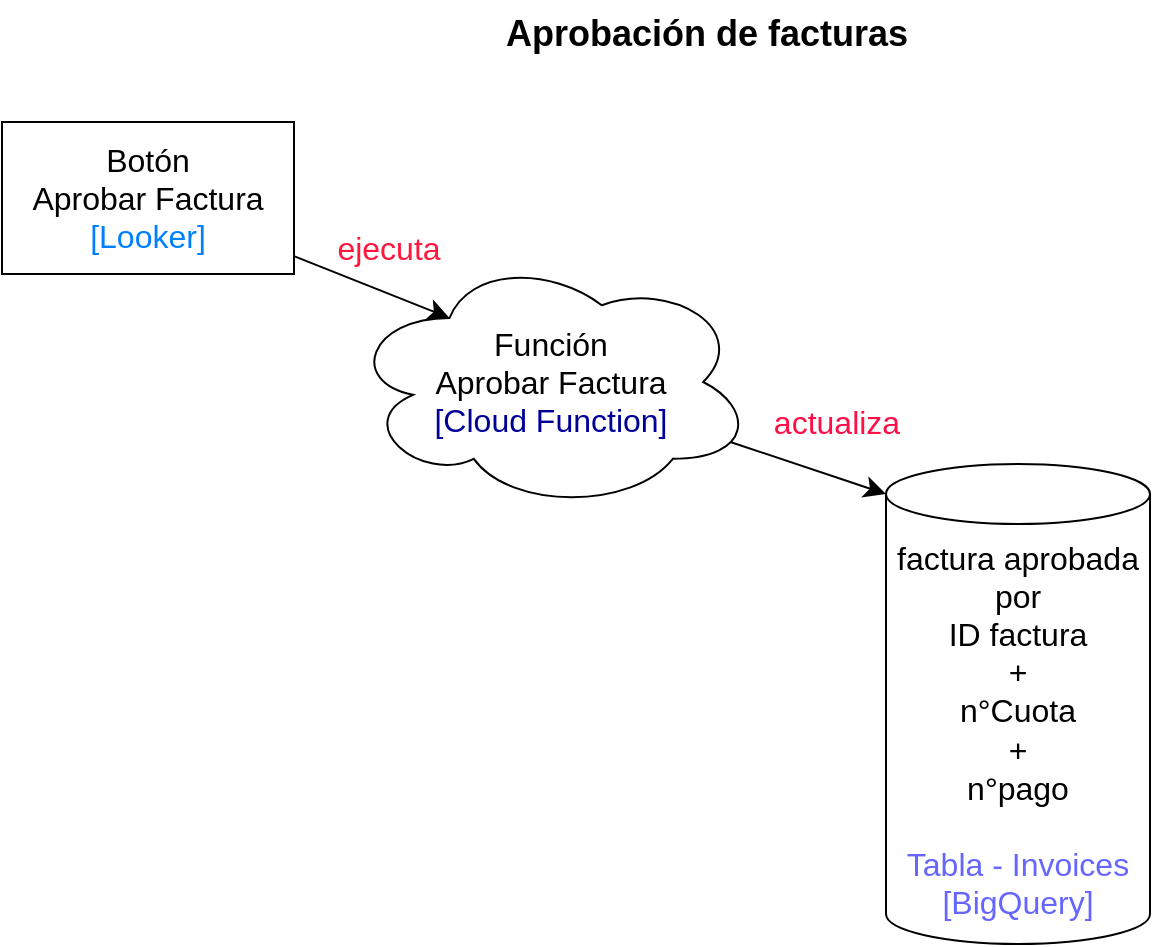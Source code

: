<mxfile version="21.1.7" type="device">
  <diagram id="adZzISo7xGxe_SIeWnMA" name="approve_inv">
    <mxGraphModel dx="1280" dy="940" grid="0" gridSize="10" guides="1" tooltips="1" connect="1" arrows="1" fold="1" page="0" pageScale="1" pageWidth="827" pageHeight="1169" math="0" shadow="0">
      <root>
        <mxCell id="0" />
        <mxCell id="1" parent="0" />
        <mxCell id="NGI9EZLQc5Xx4-yYpLzr-7" style="edgeStyle=none;curved=1;rounded=0;orthogonalLoop=1;jettySize=auto;html=1;entryX=0.25;entryY=0.25;entryDx=0;entryDy=0;entryPerimeter=0;fontSize=12;startSize=8;endSize=8;" parent="1" source="NGI9EZLQc5Xx4-yYpLzr-1" target="NGI9EZLQc5Xx4-yYpLzr-2" edge="1">
          <mxGeometry relative="1" as="geometry" />
        </mxCell>
        <mxCell id="NGI9EZLQc5Xx4-yYpLzr-1" value="Botón&lt;br&gt;Aprobar Factura&lt;br&gt;&lt;font color=&quot;#007fff&quot;&gt;[Looker]&lt;/font&gt;" style="rounded=0;whiteSpace=wrap;html=1;fontSize=16;" parent="1" vertex="1">
          <mxGeometry x="-26" y="-260" width="146" height="76" as="geometry" />
        </mxCell>
        <mxCell id="NGI9EZLQc5Xx4-yYpLzr-8" style="edgeStyle=none;curved=1;rounded=0;orthogonalLoop=1;jettySize=auto;html=1;entryX=0;entryY=0;entryDx=0;entryDy=15;entryPerimeter=0;fontSize=12;startSize=8;endSize=8;" parent="1" source="NGI9EZLQc5Xx4-yYpLzr-2" target="NGI9EZLQc5Xx4-yYpLzr-3" edge="1">
          <mxGeometry relative="1" as="geometry" />
        </mxCell>
        <mxCell id="NGI9EZLQc5Xx4-yYpLzr-2" value="Función&lt;br&gt;Aprobar Factura&lt;br&gt;&lt;font color=&quot;#000099&quot;&gt;[Cloud Function]&lt;/font&gt;" style="ellipse;shape=cloud;whiteSpace=wrap;html=1;fontSize=16;" parent="1" vertex="1">
          <mxGeometry x="147" y="-194" width="203" height="128" as="geometry" />
        </mxCell>
        <mxCell id="NGI9EZLQc5Xx4-yYpLzr-3" value="factura aprobada por &lt;br&gt;ID factura&lt;br&gt;+&lt;br&gt;n°Cuota&lt;br&gt;+&lt;br&gt;n°pago&lt;br&gt;&lt;br&gt;&lt;font color=&quot;#6666ff&quot;&gt;Tabla - Invoices [BigQuery]&lt;/font&gt;" style="shape=cylinder3;whiteSpace=wrap;html=1;boundedLbl=1;backgroundOutline=1;size=15;fontSize=16;" parent="1" vertex="1">
          <mxGeometry x="416" y="-89" width="132" height="240" as="geometry" />
        </mxCell>
        <mxCell id="NGI9EZLQc5Xx4-yYpLzr-4" value="Aprobación de facturas" style="text;html=1;align=center;verticalAlign=middle;resizable=0;points=[];autosize=1;strokeColor=none;fillColor=none;fontSize=18;fontStyle=1" parent="1" vertex="1">
          <mxGeometry x="216" y="-321" width="219" height="34" as="geometry" />
        </mxCell>
        <mxCell id="NGI9EZLQc5Xx4-yYpLzr-9" value="ejecuta" style="text;html=1;align=center;verticalAlign=middle;resizable=0;points=[];autosize=1;strokeColor=none;fillColor=none;fontSize=16;fontColor=#FF173E;" parent="1" vertex="1">
          <mxGeometry x="132" y="-213" width="70" height="31" as="geometry" />
        </mxCell>
        <mxCell id="NGI9EZLQc5Xx4-yYpLzr-10" value="actualiza" style="text;html=1;align=center;verticalAlign=middle;resizable=0;points=[];autosize=1;strokeColor=none;fillColor=none;fontSize=16;fontColor=#FF0F47;" parent="1" vertex="1">
          <mxGeometry x="350" y="-126" width="81" height="31" as="geometry" />
        </mxCell>
      </root>
    </mxGraphModel>
  </diagram>
</mxfile>
